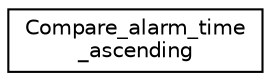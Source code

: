 digraph "Graphical Class Hierarchy"
{
 // LATEX_PDF_SIZE
  edge [fontname="Helvetica",fontsize="10",labelfontname="Helvetica",labelfontsize="10"];
  node [fontname="Helvetica",fontsize="10",shape=record];
  rankdir="LR";
  Node0 [label="Compare_alarm_time\l_ascending",height=0.2,width=0.4,color="black", fillcolor="white", style="filled",URL="$structCompare__alarm__time__ascending.html",tooltip=" "];
}
